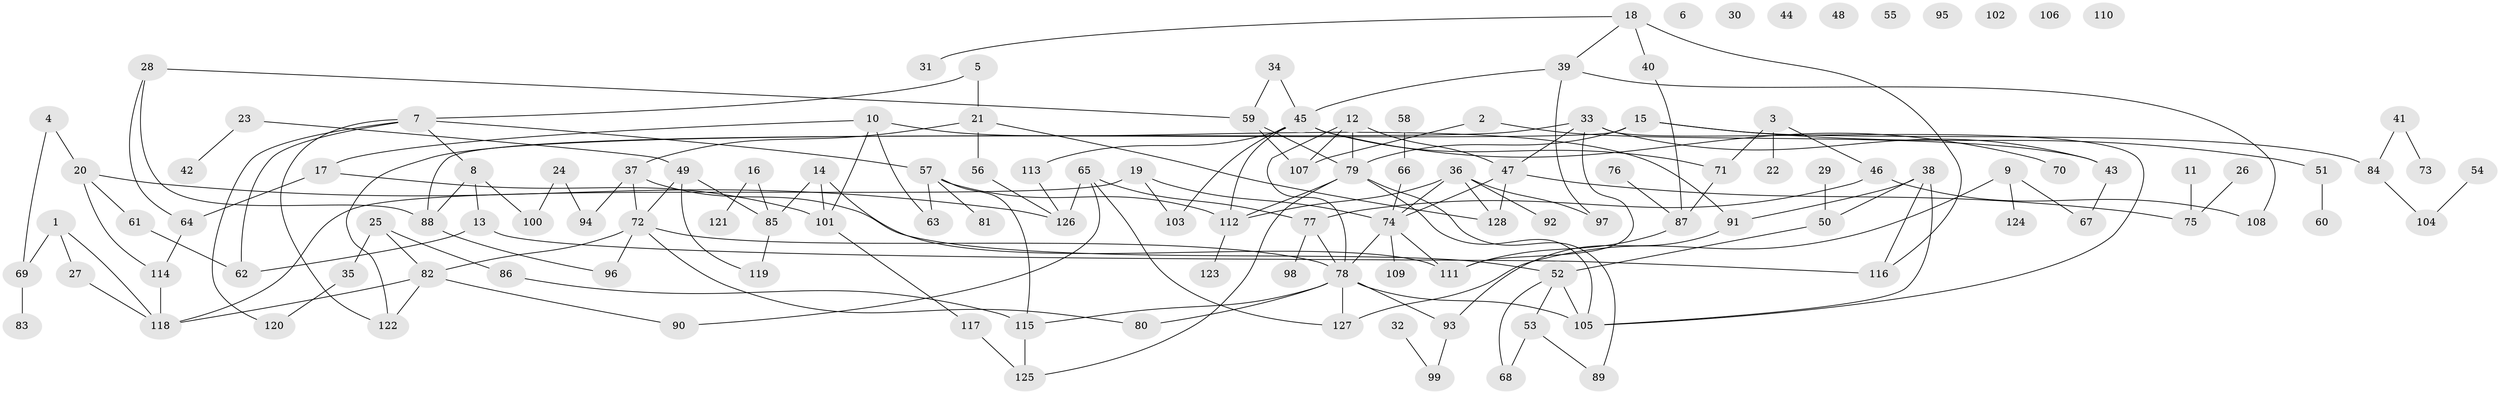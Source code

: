 // coarse degree distribution, {2: 0.25842696629213485, 3: 0.1348314606741573, 4: 0.0898876404494382, 0: 0.10112359550561797, 7: 0.02247191011235955, 5: 0.11235955056179775, 1: 0.21348314606741572, 10: 0.011235955056179775, 6: 0.02247191011235955, 8: 0.011235955056179775, 12: 0.011235955056179775, 15: 0.011235955056179775}
// Generated by graph-tools (version 1.1) at 2025/16/03/04/25 18:16:32]
// undirected, 128 vertices, 172 edges
graph export_dot {
graph [start="1"]
  node [color=gray90,style=filled];
  1;
  2;
  3;
  4;
  5;
  6;
  7;
  8;
  9;
  10;
  11;
  12;
  13;
  14;
  15;
  16;
  17;
  18;
  19;
  20;
  21;
  22;
  23;
  24;
  25;
  26;
  27;
  28;
  29;
  30;
  31;
  32;
  33;
  34;
  35;
  36;
  37;
  38;
  39;
  40;
  41;
  42;
  43;
  44;
  45;
  46;
  47;
  48;
  49;
  50;
  51;
  52;
  53;
  54;
  55;
  56;
  57;
  58;
  59;
  60;
  61;
  62;
  63;
  64;
  65;
  66;
  67;
  68;
  69;
  70;
  71;
  72;
  73;
  74;
  75;
  76;
  77;
  78;
  79;
  80;
  81;
  82;
  83;
  84;
  85;
  86;
  87;
  88;
  89;
  90;
  91;
  92;
  93;
  94;
  95;
  96;
  97;
  98;
  99;
  100;
  101;
  102;
  103;
  104;
  105;
  106;
  107;
  108;
  109;
  110;
  111;
  112;
  113;
  114;
  115;
  116;
  117;
  118;
  119;
  120;
  121;
  122;
  123;
  124;
  125;
  126;
  127;
  128;
  1 -- 27;
  1 -- 69;
  1 -- 118;
  2 -- 43;
  2 -- 107;
  3 -- 22;
  3 -- 46;
  3 -- 71;
  4 -- 20;
  4 -- 69;
  5 -- 7;
  5 -- 21;
  7 -- 8;
  7 -- 57;
  7 -- 62;
  7 -- 120;
  7 -- 122;
  8 -- 13;
  8 -- 88;
  8 -- 100;
  9 -- 67;
  9 -- 124;
  9 -- 127;
  10 -- 17;
  10 -- 63;
  10 -- 91;
  10 -- 101;
  11 -- 75;
  12 -- 47;
  12 -- 78;
  12 -- 79;
  12 -- 107;
  13 -- 62;
  13 -- 116;
  14 -- 85;
  14 -- 101;
  14 -- 111;
  15 -- 51;
  15 -- 79;
  15 -- 84;
  15 -- 88;
  16 -- 85;
  16 -- 121;
  17 -- 64;
  17 -- 101;
  18 -- 31;
  18 -- 39;
  18 -- 40;
  18 -- 116;
  19 -- 74;
  19 -- 103;
  19 -- 118;
  20 -- 61;
  20 -- 114;
  20 -- 126;
  21 -- 37;
  21 -- 56;
  21 -- 128;
  23 -- 42;
  23 -- 49;
  24 -- 94;
  24 -- 100;
  25 -- 35;
  25 -- 82;
  25 -- 86;
  26 -- 75;
  27 -- 118;
  28 -- 59;
  28 -- 64;
  28 -- 88;
  29 -- 50;
  32 -- 99;
  33 -- 43;
  33 -- 47;
  33 -- 105;
  33 -- 111;
  33 -- 122;
  34 -- 45;
  34 -- 59;
  35 -- 120;
  36 -- 74;
  36 -- 92;
  36 -- 97;
  36 -- 112;
  36 -- 128;
  37 -- 52;
  37 -- 72;
  37 -- 94;
  38 -- 50;
  38 -- 91;
  38 -- 105;
  38 -- 116;
  39 -- 45;
  39 -- 97;
  39 -- 108;
  40 -- 87;
  41 -- 73;
  41 -- 84;
  43 -- 67;
  45 -- 70;
  45 -- 71;
  45 -- 103;
  45 -- 112;
  45 -- 113;
  46 -- 77;
  46 -- 108;
  47 -- 74;
  47 -- 75;
  47 -- 128;
  49 -- 72;
  49 -- 85;
  49 -- 119;
  50 -- 52;
  51 -- 60;
  52 -- 53;
  52 -- 68;
  52 -- 105;
  53 -- 68;
  53 -- 89;
  54 -- 104;
  56 -- 126;
  57 -- 63;
  57 -- 81;
  57 -- 112;
  57 -- 115;
  58 -- 66;
  59 -- 79;
  59 -- 107;
  61 -- 62;
  64 -- 114;
  65 -- 77;
  65 -- 90;
  65 -- 126;
  65 -- 127;
  66 -- 74;
  69 -- 83;
  71 -- 87;
  72 -- 78;
  72 -- 80;
  72 -- 82;
  72 -- 96;
  74 -- 78;
  74 -- 109;
  74 -- 111;
  76 -- 87;
  77 -- 78;
  77 -- 98;
  78 -- 80;
  78 -- 93;
  78 -- 105;
  78 -- 115;
  78 -- 127;
  79 -- 89;
  79 -- 105;
  79 -- 112;
  79 -- 125;
  82 -- 90;
  82 -- 118;
  82 -- 122;
  84 -- 104;
  85 -- 119;
  86 -- 115;
  87 -- 111;
  88 -- 96;
  91 -- 93;
  93 -- 99;
  101 -- 117;
  112 -- 123;
  113 -- 126;
  114 -- 118;
  115 -- 125;
  117 -- 125;
}
